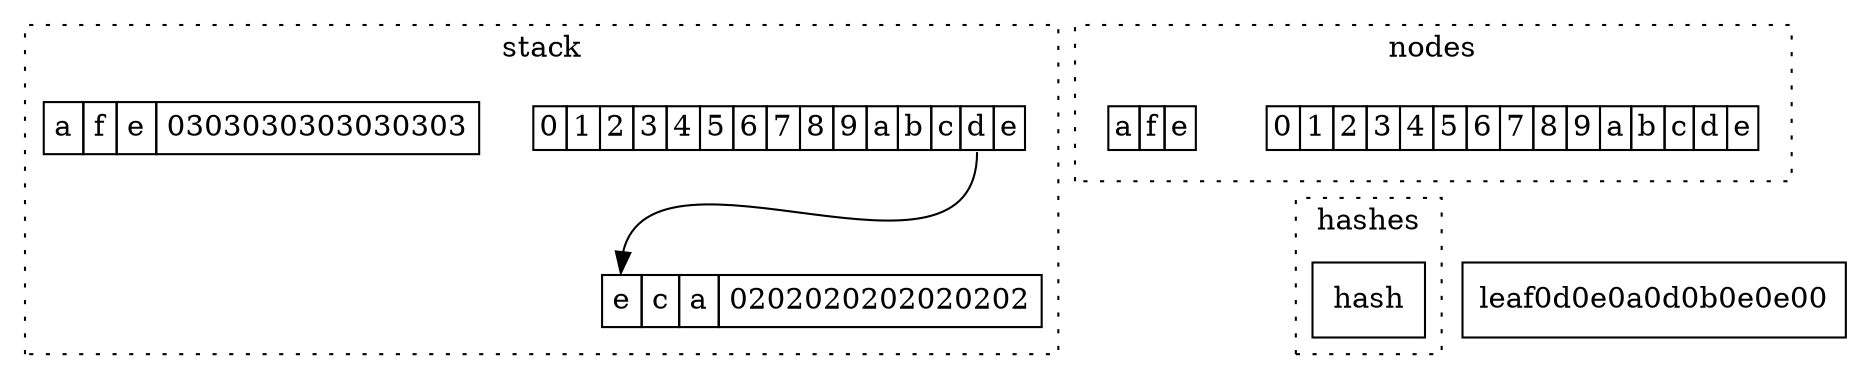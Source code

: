 digraph D {
	node [shape=box];

	subgraph clusterstack {
		style=dotted;
		label="stack";
	branch0d0e0a0d0b0e0e [shape=none,label=<<table border="0" cellborder="1" cellspacing="0"><tr><td port="0">0</td><td port="1">1</td><td port="2">2</td><td port="3">3</td><td port="4">4</td><td port="5">5</td><td port="6">6</td><td port="7">7</td><td port="8">8</td><td port="9">9</td><td port="10">a</td><td port="11">b</td><td port="12">c</td><td port="13">d</td><td port="14">e</td></tr></table>>]
	leaf0c0a0f0e0d [shape=none,margin=0,label=<<table border="0" cellborder="1" cellspacing="0" cellpadding="4"><tr><td port="0">e</td><td port="1">c</td><td port="2">a</td><td>0202020202020202</td></tr></table>>]
	leaf0c0a0f0e0c [shape=none,margin=0,label=<<table border="0" cellborder="1" cellspacing="0" cellpadding="4"><tr><td port="0">a</td><td port="1">f</td><td port="2">e</td><td>0303030303030303</td></tr></table>>]

	branch0d0e0a0d0b0e0e:13 -> leaf0c0a0f0e0d:0 
	}

	subgraph clusterproof {
		style=dotted;
		label="nodes";
	branch [shape=none,label=<<table border="0" cellborder="1" cellspacing="0"><tr><td port="0">0</td><td port="1">1</td><td port="2">2</td><td port="3">3</td><td port="4">4</td><td port="5">5</td><td port="6">6</td><td port="7">7</td><td port="8">8</td><td port="9">9</td><td port="10">a</td><td port="11">b</td><td port="12">c</td><td port="13">d</td><td port="14">e</td></tr></table>>]
	extension0c [shape=none,label=<<table border="0" cellspacing="0" cellborder="1"><tr><td port="0">a</td><td port="1">f</td><td port="2">e</td></tr></table>>]
	branch0d0e0a0d0b0e0e [shape=none,label=<<table border="0" cellborder="1" cellspacing="0"><tr><td port="0">0</td><td port="1">1</td><td port="2">2</td><td port="3">3</td><td port="4">4</td><td port="5">5</td><td port="6">6</td><td port="7">7</td><td port="8">8</td><td port="9">9</td><td port="10">a</td><td port="11">b</td><td port="12">c</td><td port="13">d</td><td port="14">e</td></tr></table>>]
	}

	subgraph clusterhashes {
		style=dotted;
		label="hashes";
		hash
	}

	branch -> hash [style=invis];
	branch -> leaf0d0e0a0d0b0e0e00 [style=invis];
}
